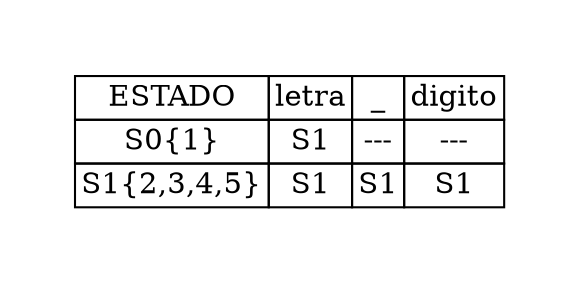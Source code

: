 digraph G{
 graph [pad="0.5", nodesep="0.5", ranksep="2"];
node [shape=plain]
Foo [label=<
<table border="0" cellborder="1" cellspacing="0">
<tr>
<td>ESTADO</td>
<td>letra</td>
<td>_</td>
<td>digito</td>
</tr>
<tr>
<td>S0{1}</td>
<td>S1</td>
<td>---</td>
<td>---</td>
</tr>
<tr>
<td>S1{2,3,4,5}</td>
<td>S1</td>
<td>S1</td>
<td>S1</td>
</tr>
</table>>];
}
